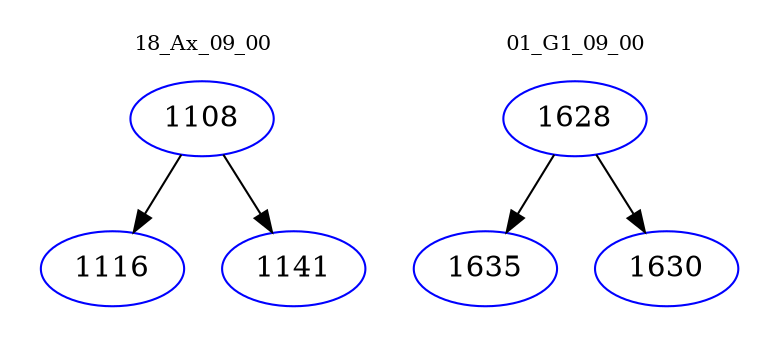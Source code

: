 digraph{
subgraph cluster_0 {
color = white
label = "18_Ax_09_00";
fontsize=10;
T0_1108 [label="1108", color="blue"]
T0_1108 -> T0_1116 [color="black"]
T0_1116 [label="1116", color="blue"]
T0_1108 -> T0_1141 [color="black"]
T0_1141 [label="1141", color="blue"]
}
subgraph cluster_1 {
color = white
label = "01_G1_09_00";
fontsize=10;
T1_1628 [label="1628", color="blue"]
T1_1628 -> T1_1635 [color="black"]
T1_1635 [label="1635", color="blue"]
T1_1628 -> T1_1630 [color="black"]
T1_1630 [label="1630", color="blue"]
}
}
